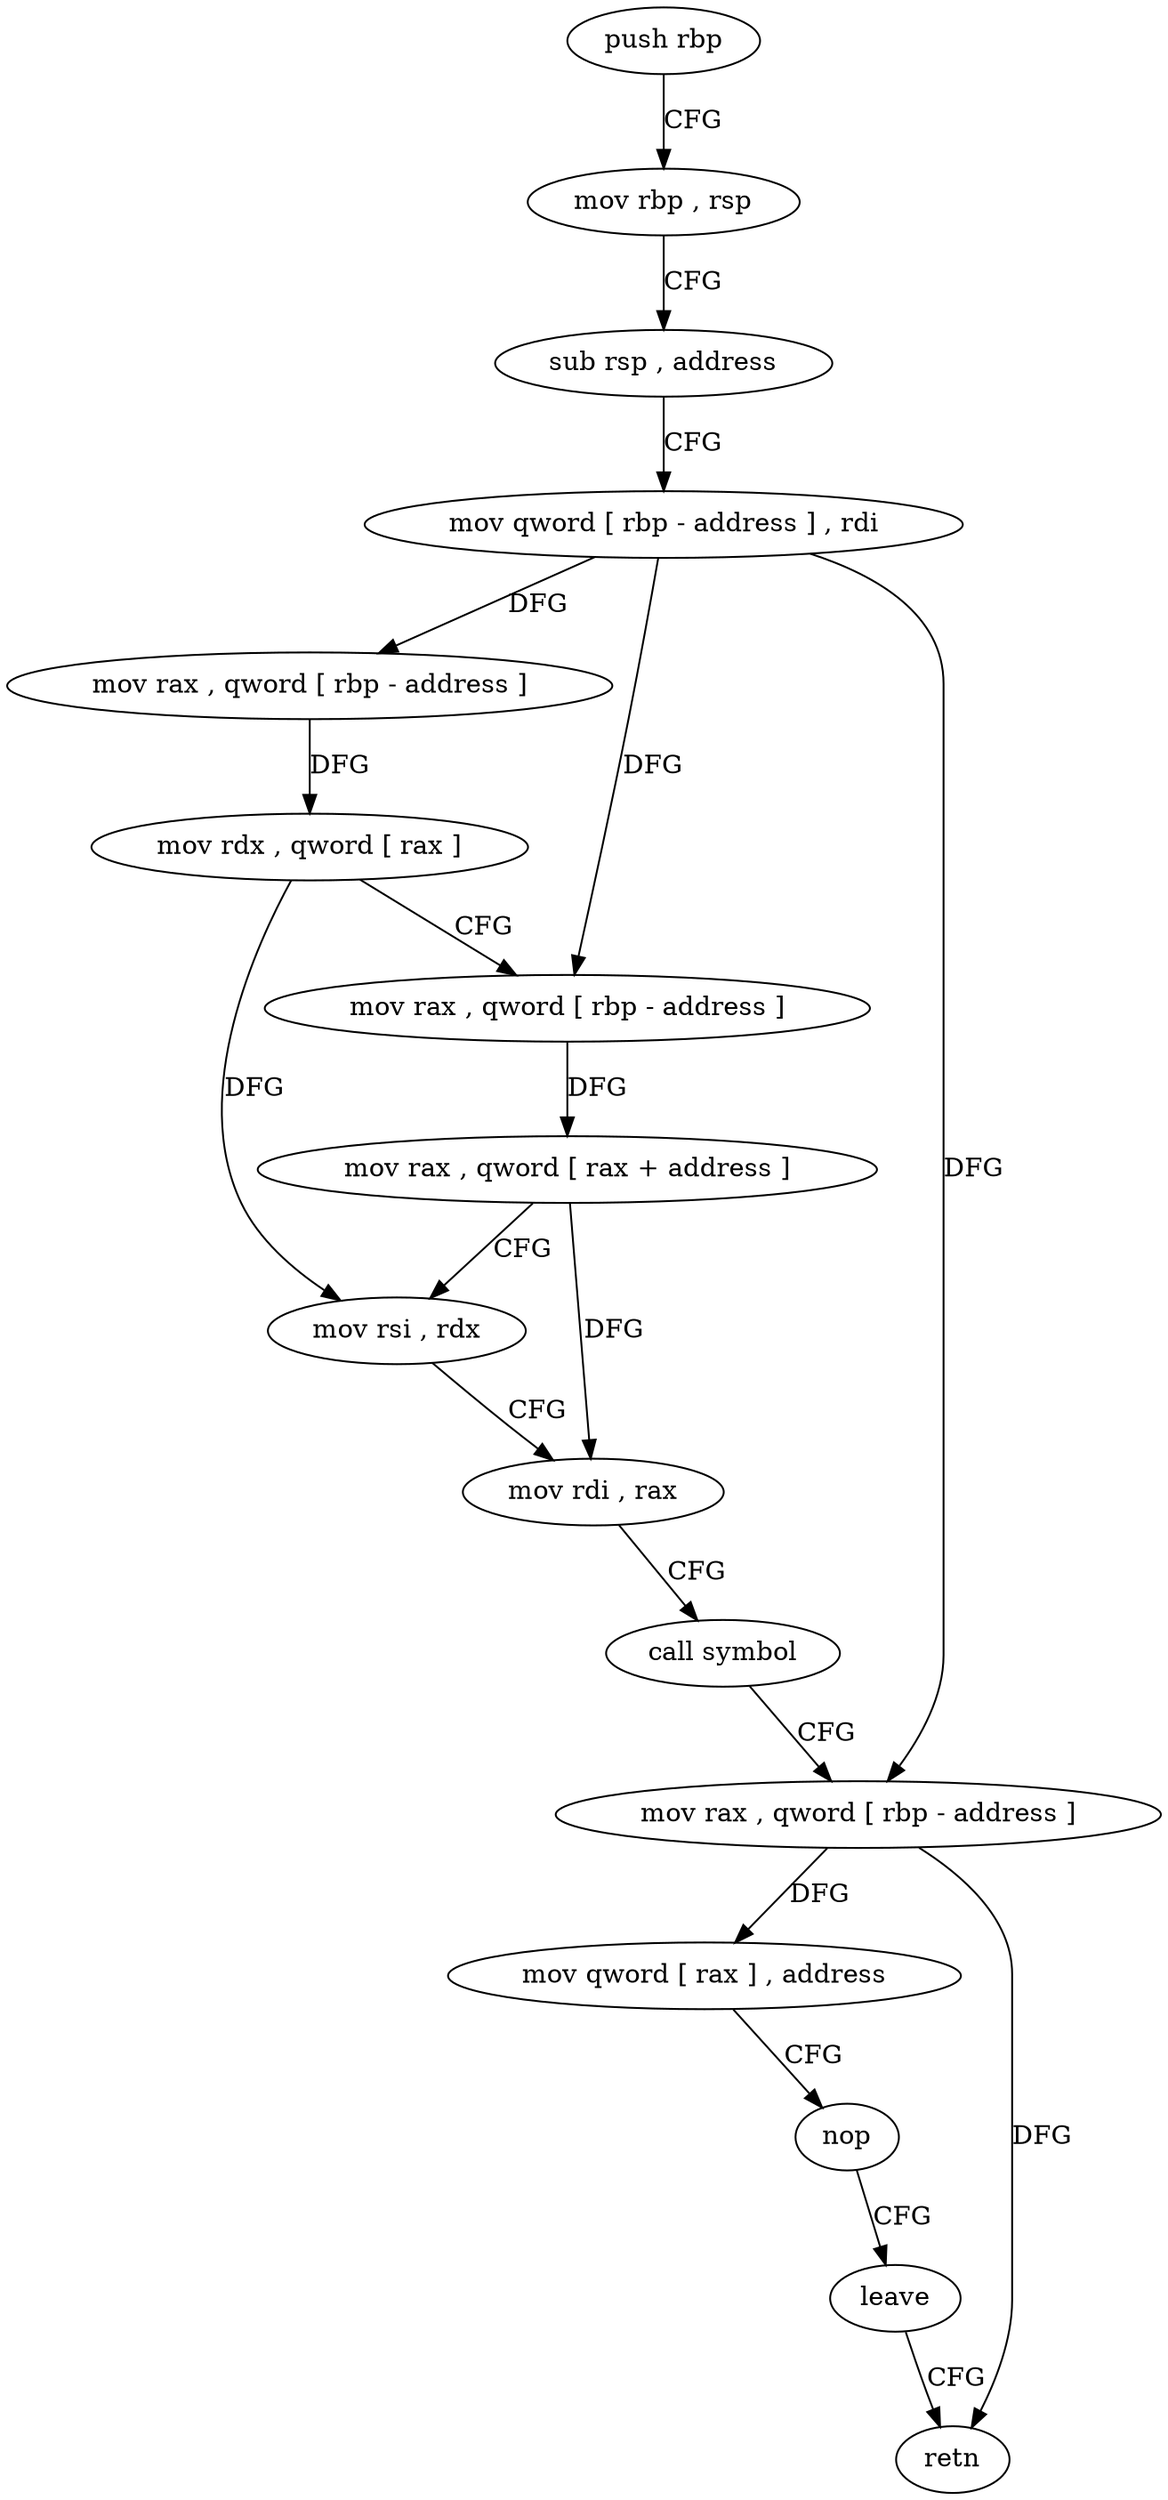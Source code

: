 digraph "func" {
"4427472" [label = "push rbp" ]
"4427473" [label = "mov rbp , rsp" ]
"4427476" [label = "sub rsp , address" ]
"4427480" [label = "mov qword [ rbp - address ] , rdi" ]
"4427484" [label = "mov rax , qword [ rbp - address ]" ]
"4427488" [label = "mov rdx , qword [ rax ]" ]
"4427491" [label = "mov rax , qword [ rbp - address ]" ]
"4427495" [label = "mov rax , qword [ rax + address ]" ]
"4427499" [label = "mov rsi , rdx" ]
"4427502" [label = "mov rdi , rax" ]
"4427505" [label = "call symbol" ]
"4427510" [label = "mov rax , qword [ rbp - address ]" ]
"4427514" [label = "mov qword [ rax ] , address" ]
"4427521" [label = "nop" ]
"4427522" [label = "leave" ]
"4427523" [label = "retn" ]
"4427472" -> "4427473" [ label = "CFG" ]
"4427473" -> "4427476" [ label = "CFG" ]
"4427476" -> "4427480" [ label = "CFG" ]
"4427480" -> "4427484" [ label = "DFG" ]
"4427480" -> "4427491" [ label = "DFG" ]
"4427480" -> "4427510" [ label = "DFG" ]
"4427484" -> "4427488" [ label = "DFG" ]
"4427488" -> "4427491" [ label = "CFG" ]
"4427488" -> "4427499" [ label = "DFG" ]
"4427491" -> "4427495" [ label = "DFG" ]
"4427495" -> "4427499" [ label = "CFG" ]
"4427495" -> "4427502" [ label = "DFG" ]
"4427499" -> "4427502" [ label = "CFG" ]
"4427502" -> "4427505" [ label = "CFG" ]
"4427505" -> "4427510" [ label = "CFG" ]
"4427510" -> "4427514" [ label = "DFG" ]
"4427510" -> "4427523" [ label = "DFG" ]
"4427514" -> "4427521" [ label = "CFG" ]
"4427521" -> "4427522" [ label = "CFG" ]
"4427522" -> "4427523" [ label = "CFG" ]
}
